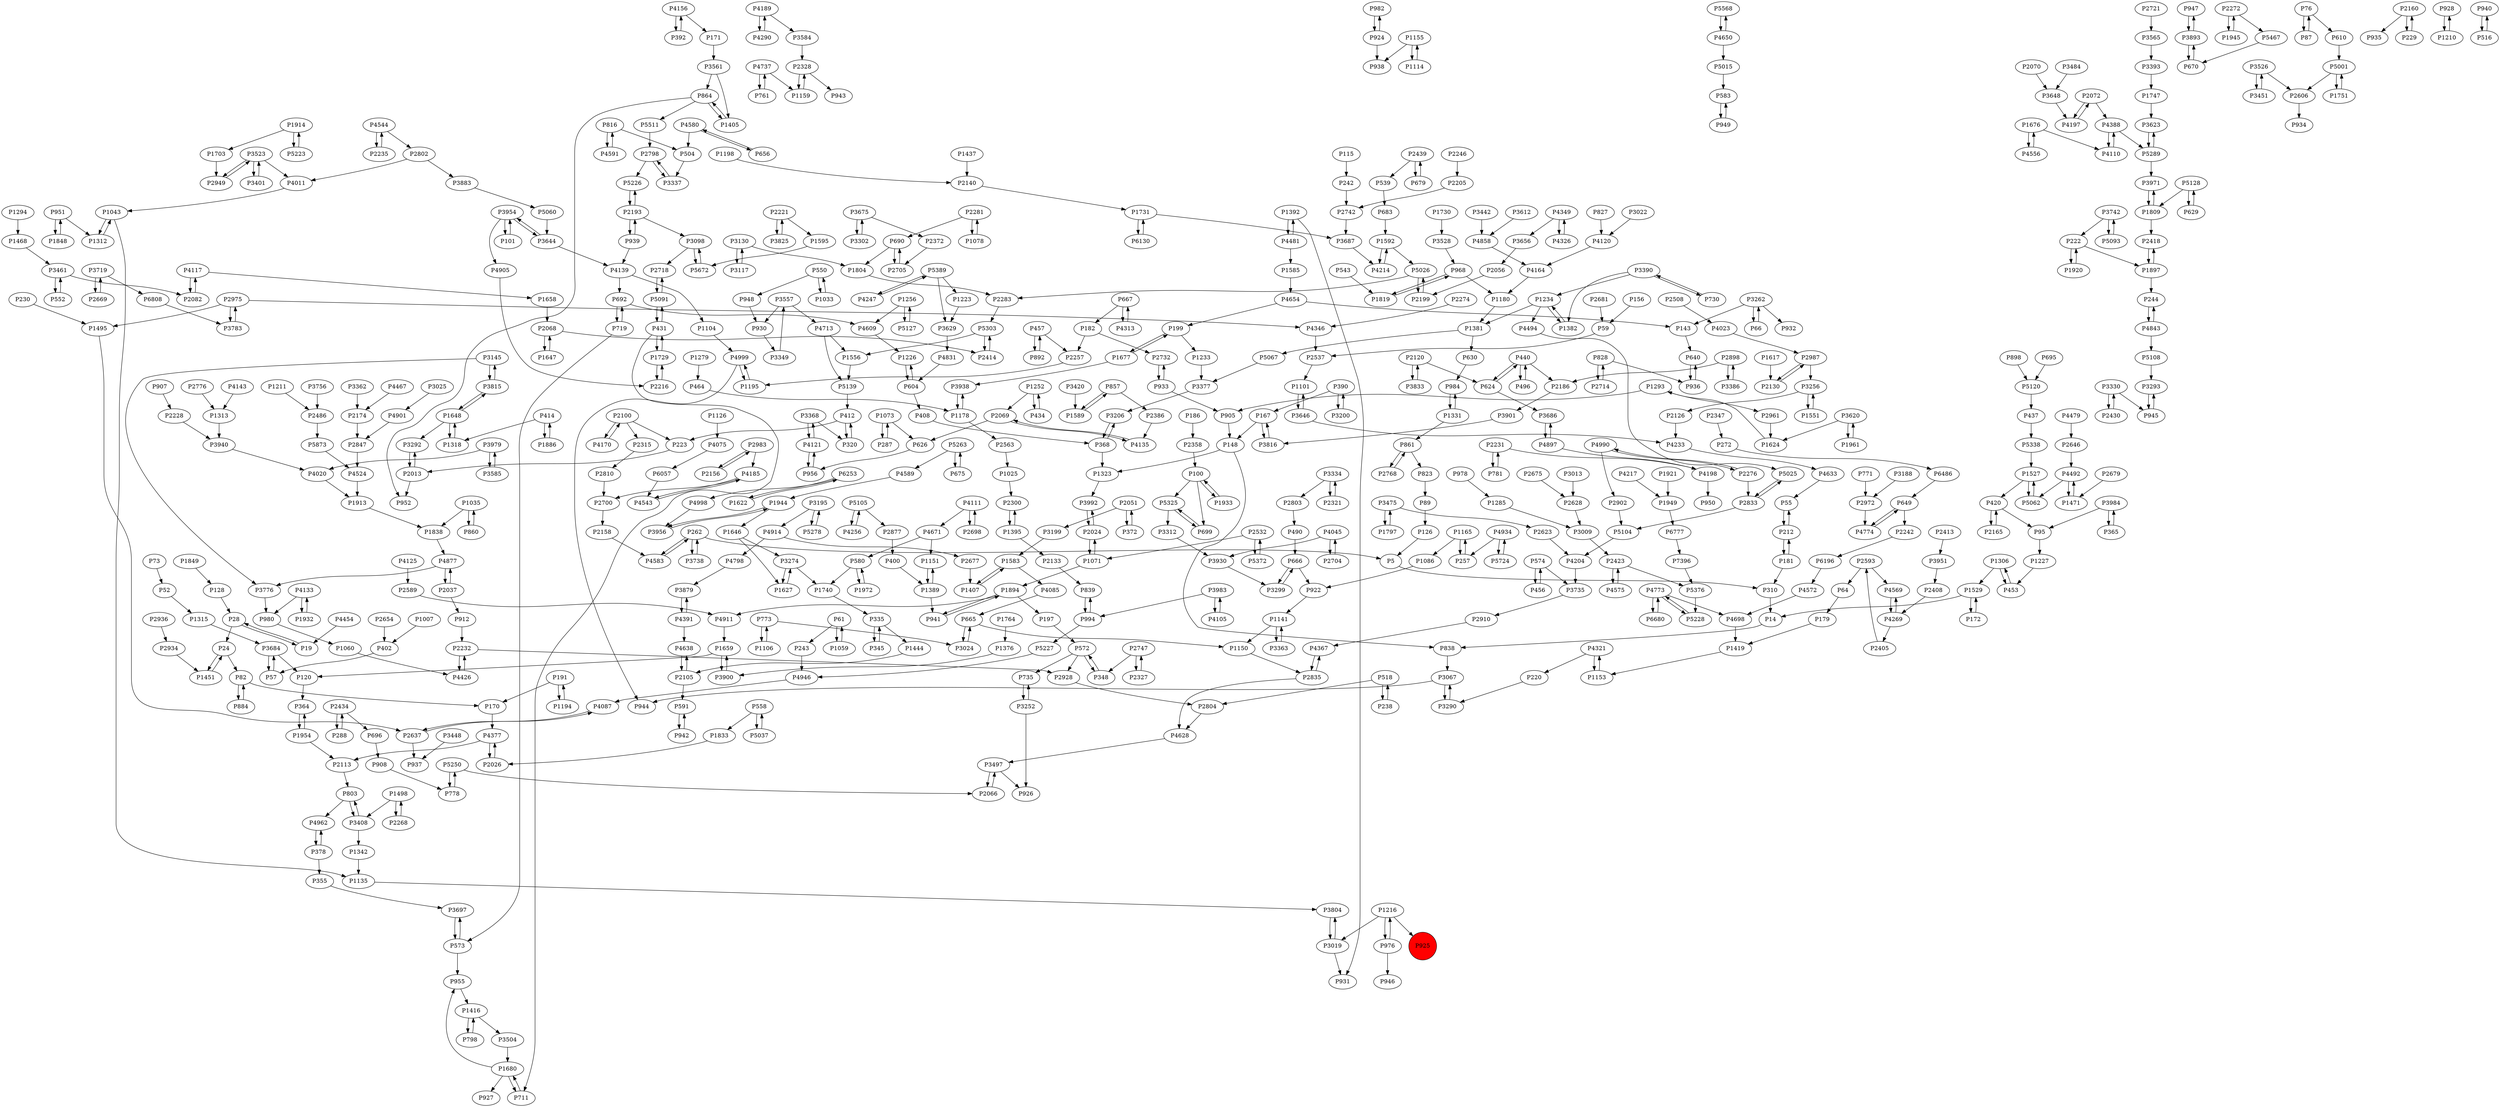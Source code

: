 digraph {
	P3523 -> P2949
	P181 -> P310
	P6196 -> P4572
	P1211 -> P2486
	P823 -> P89
	P4133 -> P1932
	P1498 -> P3408
	P1921 -> P1949
	P968 -> P1180
	P1256 -> P5127
	P3188 -> P2972
	P4877 -> P2037
	P1315 -> P3684
	P5873 -> P4524
	P2328 -> P1159
	P5062 -> P1527
	P667 -> P182
	P2358 -> P100
	P816 -> P4591
	P368 -> P1323
	P5303 -> P1556
	P4962 -> P378
	P2802 -> P3883
	P1234 -> P4494
	P2037 -> P912
	P6680 -> P4773
	P666 -> P3299
	P2300 -> P1395
	P4143 -> P1313
	P355 -> P3697
	P982 -> P924
	P3992 -> P2024
	P1165 -> P257
	P572 -> P735
	P3130 -> P1804
	P4654 -> P199
	P172 -> P1529
	P864 -> P5511
	P4575 -> P2423
	P5568 -> P4650
	P3195 -> P5278
	P3783 -> P2975
	P2327 -> P2747
	P939 -> P2193
	P4481 -> P1585
	P907 -> P2228
	P816 -> P504
	P1646 -> P3274
	P490 -> P666
	P181 -> P212
	P1007 -> P402
	P167 -> P148
	P839 -> P994
	P574 -> P456
	P1747 -> P3623
	P2804 -> P4628
	P1848 -> P951
	P3620 -> P1624
	P1216 -> P3019
	P3067 -> P944
	P665 -> P1150
	P4197 -> P2072
	P3475 -> P1797
	P1252 -> P434
	P14 -> P838
	P4020 -> P1913
	P3954 -> P101
	P2747 -> P2327
	P1676 -> P4556
	P1804 -> P2283
	P1416 -> P3504
	P922 -> P1141
	P3648 -> P4197
	P1234 -> P1381
	P4773 -> P4698
	P2700 -> P2158
	P4391 -> P4638
	P4999 -> P1195
	P2231 -> P4198
	P5128 -> P1809
	P3900 -> P1659
	P2130 -> P2987
	P4075 -> P6057
	P2276 -> P4990
	P3719 -> P6808
	P905 -> P148
	P4377 -> P2113
	P3408 -> P1342
	P1059 -> P61
	P4544 -> P2802
	P364 -> P1954
	P5325 -> P699
	P696 -> P908
	P3302 -> P3675
	P947 -> P3893
	P3883 -> P5060
	P1894 -> P197
	P2056 -> P2199
	P335 -> P1444
	P2232 -> P2928
	P3461 -> P552
	P6777 -> P7396
	P3646 -> P4233
	P1216 -> P976
	P558 -> P5037
	P3024 -> P665
	P3401 -> P3523
	P5325 -> P3312
	P128 -> P28
	P4990 -> P2902
	P1331 -> P984
	P1809 -> P2418
	P420 -> P2165
	P1389 -> P1151
	P2439 -> P539
	P5139 -> P412
	P4087 -> P2637
	P778 -> P5250
	P2070 -> P3648
	P5263 -> P4589
	P6253 -> P1622
	P5250 -> P2066
	P761 -> P4737
	P3951 -> P2408
	P2705 -> P690
	P1894 -> P941
	P1954 -> P2113
	P1897 -> P2418
	P2221 -> P1595
	P3199 -> P1583
	P1551 -> P3256
	P3776 -> P980
	P1914 -> P1703
	P4583 -> P262
	P238 -> P518
	P440 -> P496
	P3022 -> P4120
	P3274 -> P1627
	P4125 -> P2589
	P2681 -> P59
	P1437 -> P2140
	P951 -> P1848
	P3620 -> P1961
	P1392 -> P931
	P1086 -> P922
	P827 -> P4120
	P3504 -> P1680
	P2949 -> P3523
	P5060 -> P3644
	P414 -> P1318
	P3526 -> P2606
	P2423 -> P4575
	P1153 -> P4321
	P4367 -> P2835
	P4217 -> P1949
	P2637 -> P4087
	P1731 -> P3687
	P4117 -> P2082
	P431 -> P1729
	P1897 -> P244
	P719 -> P573
	P4349 -> P4326
	P4737 -> P761
	P2532 -> P5372
	P126 -> P5
	P262 -> P5
	P66 -> P3262
	P4120 -> P4164
	P2120 -> P624
	P4256 -> P5105
	P1658 -> P2068
	P994 -> P5227
	P2961 -> P1624
	P666 -> P922
	P4650 -> P5568
	P156 -> P59
	P179 -> P1419
	P412 -> P223
	P912 -> P2232
	P984 -> P1331
	P5120 -> P437
	P3644 -> P3954
	P4773 -> P6680
	P3738 -> P262
	P1073 -> P287
	P504 -> P3337
	P89 -> P126
	P2623 -> P4204
	P378 -> P4962
	P665 -> P3024
	P3497 -> P926
	P4214 -> P1592
	P5037 -> P558
	P1155 -> P938
	P3262 -> P143
	P1622 -> P6253
	P955 -> P1416
	P1071 -> P1894
	P1216 -> P925
	P4269 -> P4569
	P4650 -> P5015
	P2835 -> P4367
	P220 -> P3290
	P5001 -> P2606
	P4798 -> P3879
	P864 -> P952
	P2563 -> P1025
	P3130 -> P3117
	P1729 -> P431
	P3557 -> P930
	P580 -> P1740
	P994 -> P839
	P59 -> P2537
	P437 -> P5338
	P100 -> P1933
	P4633 -> P55
	P860 -> P1035
	P626 -> P956
	P5026 -> P2199
	P2105 -> P4638
	P242 -> P2742
	P5226 -> P2193
	P496 -> P440
	P2268 -> P1498
	P1306 -> P1529
	P4698 -> P1419
	P1312 -> P1043
	P649 -> P2242
	P3337 -> P2798
	P2231 -> P781
	P2975 -> P1495
	P3013 -> P2628
	P1331 -> P861
	P272 -> P6486
	P390 -> P167
	P4524 -> P1913
	P101 -> P3954
	P5278 -> P3195
	P4544 -> P2235
	P976 -> P946
	P949 -> P583
	P453 -> P1306
	P148 -> P838
	P3117 -> P3130
	P640 -> P936
	P4045 -> P3930
	P3526 -> P3451
	P412 -> P320
	P1648 -> P3292
	P4934 -> P257
	P5025 -> P2833
	P857 -> P1589
	P3684 -> P120
	P3312 -> P3930
	P2798 -> P3337
	P4139 -> P692
	P604 -> P1226
	P1468 -> P3461
	P1527 -> P5062
	P64 -> P179
	P4492 -> P1471
	P4946 -> P4087
	P4189 -> P4290
	P1944 -> P1646
	P884 -> P82
	P1659 -> P3900
	P5511 -> P2798
	P3938 -> P1178
	P1381 -> P5067
	P735 -> P3252
	P4638 -> P2105
	P82 -> P884
	P1419 -> P1153
	P2205 -> P2742
	P1223 -> P3629
	P573 -> P3697
	P1740 -> P335
	P803 -> P4962
	P4198 -> P950
	P3979 -> P3585
	P1933 -> P100
	P5372 -> P2532
	P3448 -> P937
	P1849 -> P128
	P2486 -> P5873
	P5067 -> P3377
	P4170 -> P2100
	P1060 -> P4426
	P4831 -> P604
	P1234 -> P1382
	P3475 -> P2623
	P4713 -> P1556
	P3686 -> P4897
	P4426 -> P2232
	P1498 -> P2268
	P4843 -> P244
	P2975 -> P4346
	P930 -> P3349
	P3697 -> P573
	P3009 -> P2423
	P649 -> P4774
	P440 -> P2186
	P3984 -> P365
	P244 -> P4843
	P1676 -> P4110
	P2158 -> P4583
	P2069 -> P626
	P2593 -> P64
	P583 -> P949
	P1141 -> P1150
	P1195 -> P4999
	P3393 -> P1747
	P1527 -> P420
	P2160 -> P935
	P4377 -> P2026
	P1382 -> P1234
	P1680 -> P955
	P2156 -> P2983
	P2408 -> P4269
	P1932 -> P4133
	P667 -> P4313
	P87 -> P76
	P924 -> P982
	P2877 -> P400
	P3200 -> P390
	P3256 -> P2126
	P798 -> P1416
	P1627 -> P3274
	P1025 -> P2300
	P3585 -> P3979
	P3719 -> P2669
	P3893 -> P670
	P2898 -> P2186
	P1405 -> P864
	P771 -> P2972
	P941 -> P1894
	P580 -> P1972
	P1178 -> P3938
	P5091 -> P2718
	P936 -> P640
	P1914 -> P5223
	P5228 -> P4773
	P4110 -> P4388
	P288 -> P2434
	P4313 -> P667
	P390 -> P3200
	P2898 -> P3386
	P2013 -> P3292
	P4105 -> P3983
	P1227 -> P453
	P4591 -> P816
	P3274 -> P1740
	P4185 -> P4543
	P4388 -> P4110
	P2810 -> P2700
	P1617 -> P2130
	P2276 -> P2833
	P1141 -> P3363
	P2413 -> P3951
	P1797 -> P3475
	P3330 -> P2430
	P1659 -> P120
	P3293 -> P945
	P1165 -> P1086
	P229 -> P2160
	P440 -> P624
	P4139 -> P1104
	P2193 -> P3098
	P1106 -> P773
	P2113 -> P803
	P2936 -> P2934
	P5105 -> P2877
	P171 -> P3561
	P730 -> P3390
	P3983 -> P994
	P61 -> P243
	P4858 -> P4164
	P186 -> P2358
	P5105 -> P4256
	P1043 -> P1312
	P2669 -> P3719
	P57 -> P3684
	P670 -> P3893
	P1256 -> P4609
	P692 -> P4609
	P5389 -> P1223
	P1589 -> P857
	P1178 -> P2563
	P4185 -> P2700
	P230 -> P1495
	P3612 -> P4858
	P610 -> P5001
	P4133 -> P980
	P2835 -> P4628
	P2281 -> P690
	P392 -> P4156
	P624 -> P440
	P2246 -> P2205
	P2072 -> P4388
	P550 -> P948
	P4135 -> P2069
	P1529 -> P172
	P5724 -> P4934
	P4609 -> P1226
	P3684 -> P57
	P4905 -> P2216
	P2105 -> P591
	P2120 -> P3833
	P6486 -> P649
	P4990 -> P2276
	P4204 -> P3735
	P1819 -> P968
	P1920 -> P222
	P2589 -> P4911
	P4326 -> P4349
	P1471 -> P4492
	P2910 -> P4367
	P348 -> P572
	P4346 -> P2537
	P4774 -> P649
	P3386 -> P2898
	P1945 -> P2272
	P100 -> P699
	P2532 -> P1071
	P552 -> P3461
	P1751 -> P5001
	P3816 -> P167
	P3979 -> P4020
	P942 -> P591
	P861 -> P2768
	P2283 -> P5303
	P420 -> P95
	P5128 -> P629
	P572 -> P348
	P550 -> P1033
	P3954 -> P3644
	P3098 -> P2718
	P457 -> P892
	P2051 -> P3199
	P335 -> P345
	P4290 -> P4189
	P2646 -> P4492
	P1677 -> P199
	P3833 -> P2120
	P5223 -> P1914
	P4543 -> P4185
	P2013 -> P952
	P1294 -> P1468
	P1395 -> P2133
	P773 -> P3024
	P115 -> P242
	P3408 -> P803
	P457 -> P2257
	P3390 -> P730
	P543 -> P1819
	P199 -> P1677
	P2714 -> P828
	P2100 -> P4170
	P4934 -> P5724
	P1583 -> P1407
	P4999 -> P944
	P5 -> P310
	P372 -> P2051
	P3879 -> P4391
	P3523 -> P3401
	P838 -> P3067
	P857 -> P2386
	P3390 -> P1234
	P2654 -> P402
	P1194 -> P191
	P2704 -> P4045
	P1180 -> P1381
	P1318 -> P1648
	P2637 -> P937
	P1886 -> P414
	P3451 -> P3526
	P3362 -> P2174
	P1729 -> P2216
	P3940 -> P4020
	P2199 -> P5026
	P4454 -> P19
	P1894 -> P4911
	P400 -> P1389
	P4164 -> P1180
	P3262 -> P932
	P3971 -> P1809
	P3984 -> P95
	P2216 -> P1729
	P197 -> P572
	P1838 -> P4877
	P3256 -> P1551
	P573 -> P955
	P2987 -> P2130
	P3368 -> P320
	P2281 -> P1078
	P2434 -> P696
	P3815 -> P1648
	P1647 -> P2068
	P414 -> P1886
	P2983 -> P4185
	P3334 -> P2803
	P1730 -> P3528
	P2386 -> P4135
	P2802 -> P4011
	P3290 -> P3067
	P5108 -> P3293
	P1703 -> P2949
	P95 -> P1227
	P1556 -> P5139
	P1252 -> P2069
	P5127 -> P1256
	P1381 -> P630
	P3687 -> P4214
	P2833 -> P5025
	P864 -> P1405
	P28 -> P24
	P148 -> P1323
	P100 -> P5325
	P1101 -> P3646
	P2372 -> P2705
	P1279 -> P464
	P4391 -> P3879
	P1949 -> P6777
	P52 -> P1315
	P4247 -> P5389
	P4349 -> P3656
	P951 -> P1312
	P1306 -> P453
	P2439 -> P679
	P5289 -> P3623
	P3584 -> P2328
	P933 -> P2732
	P2024 -> P3992
	P6253 -> P4998
	P2718 -> P5091
	P518 -> P2804
	P1764 -> P1376
	P3195 -> P4914
	P695 -> P5120
	P4998 -> P3956
	P2193 -> P939
	P5376 -> P5228
	P4877 -> P3776
	P892 -> P457
	P4388 -> P5289
	P1648 -> P1318
	P1293 -> P2961
	P368 -> P3206
	P1451 -> P24
	P3067 -> P3290
	P76 -> P87
	P3557 -> P4713
	P1126 -> P4075
	P320 -> P412
	P402 -> P57
	P629 -> P5128
	P690 -> P1804
	P3420 -> P1589
	P3565 -> P3393
	P2742 -> P3687
	P4589 -> P1944
	P3815 -> P3145
	P4111 -> P2698
	P61 -> P1059
	P3954 -> P4905
	P1226 -> P604
	P1677 -> P3938
	P4321 -> P220
	P4045 -> P2704
	P683 -> P1592
	P3528 -> P968
	P5026 -> P2283
	P1416 -> P798
	P2328 -> P943
	P2776 -> P1313
	P4556 -> P1676
	P434 -> P1252
	P199 -> P1233
	P1293 -> P905
	P1198 -> P2140
	P5338 -> P1527
	P2698 -> P4111
	P4580 -> P504
	P5467 -> P670
	P2537 -> P1101
	P7396 -> P5376
	P3893 -> P947
	P2798 -> P5226
	P5303 -> P2414
	P257 -> P1165
	P3363 -> P1141
	P3145 -> P3815
	P3377 -> P3206
	P3735 -> P2910
	P1150 -> P2835
	P978 -> P1285
	P4773 -> P5228
	P5289 -> P3971
	P3675 -> P3302
	P3098 -> P5672
	P4914 -> P2677
	P2405 -> P2593
	P1114 -> P1155
	P287 -> P1073
	P2902 -> P5104
	P2221 -> P3825
	P908 -> P778
	P1033 -> P550
	P2228 -> P3940
	P3956 -> P1944
	P2508 -> P4023
	P5104 -> P4204
	P456 -> P574
	P3025 -> P4901
	P2174 -> P2847
	P1495 -> P2637
	P624 -> P3686
	P2082 -> P4117
	P1395 -> P2300
	P3019 -> P931
	P956 -> P4121
	P1583 -> P4085
	P4494 -> P5025
	P939 -> P4139
	P692 -> P719
	P656 -> P4580
	P2803 -> P490
	P3742 -> P222
	P1135 -> P3804
	P1624 -> P1293
	P948 -> P930
	P1285 -> P3009
	P4156 -> P392
	P1646 -> P1627
	P76 -> P610
	P1592 -> P4214
	P3825 -> P2221
	P167 -> P3816
	P1313 -> P3940
	P4897 -> P3686
	P928 -> P1210
	P3561 -> P1405
	P191 -> P1194
	P5250 -> P778
	P2677 -> P1407
	P2847 -> P4524
	P898 -> P5120
	P464 -> P1178
	P3756 -> P2486
	P2983 -> P2156
	P2024 -> P1071
	P19 -> P28
	P4911 -> P1659
	P2972 -> P4774
	P212 -> P181
	P4479 -> P2646
	P2068 -> P2414
	P2593 -> P4569
	P5015 -> P583
	P2768 -> P861
	P591 -> P942
	P3299 -> P666
	P3330 -> P945
	P6808 -> P3783
	P1585 -> P4654
	P222 -> P1897
	P3901 -> P3816
	P3644 -> P4139
	P2232 -> P4426
	P170 -> P4377
	P539 -> P683
	P1592 -> P5026
	P2679 -> P1471
	P5389 -> P4247
	P3675 -> P2372
	P2100 -> P2315
	P2069 -> P4135
	P24 -> P1451
	P431 -> P711
	P690 -> P2705
	P1233 -> P3377
	P2274 -> P4346
	P675 -> P5263
	P5389 -> P3629
	P2242 -> P6196
	P5093 -> P3742
	P3349 -> P3557
	P3561 -> P864
	P5001 -> P1751
	P143 -> P640
	P4269 -> P2405
	P2165 -> P420
	P4628 -> P3497
	P28 -> P19
	P1323 -> P3992
	P4023 -> P2987
	P4671 -> P1151
	P2100 -> P223
	P3145 -> P3776
	P3368 -> P4121
	P2721 -> P3565
	P6130 -> P1731
	P1648 -> P3815
	P2430 -> P3330
	P5263 -> P675
	P1392 -> P4481
	P2272 -> P5467
	P2732 -> P933
	P699 -> P5325
	P1833 -> P2026
	P3461 -> P2082
	P2833 -> P5104
	P4121 -> P3368
	P4121 -> P956
	P1954 -> P364
	P773 -> P1106
	P3497 -> P2066
	P3206 -> P368
	P4481 -> P1392
	P3523 -> P4011
	P2051 -> P372
	P1159 -> P2328
	P1151 -> P1389
	P191 -> P170
	P262 -> P4583
	P182 -> P2257
	P73 -> P52
	P4085 -> P665
	P1071 -> P2024
	P5091 -> P431
	P2193 -> P5226
	P5227 -> P4946
	P4572 -> P4698
	P1035 -> P860
	P945 -> P3293
	P2272 -> P1945
	P4671 -> P580
	P408 -> P368
	P2068 -> P1647
	P803 -> P3408
	P3629 -> P4831
	P4569 -> P4269
	P940 -> P516
	P630 -> P984
	P968 -> P1819
	P2418 -> P1897
	P2321 -> P3334
	P4901 -> P2847
	P120 -> P364
	P3623 -> P5289
	P4492 -> P5062
	P2928 -> P2804
	P2747 -> P348
	P1342 -> P1135
	P365 -> P3984
	P3484 -> P3648
	P516 -> P940
	P2072 -> P4197
	P3930 -> P3299
	P3292 -> P2013
	P4111 -> P4671
	P1155 -> P1114
	P4189 -> P3584
	P2423 -> P5376
	P1210 -> P928
	P345 -> P335
	P2347 -> P272
	P243 -> P4946
	P2037 -> P4877
	P182 -> P2732
	P1944 -> P3956
	P3334 -> P2321
	P3804 -> P3019
	P4321 -> P1153
	P1731 -> P6130
	P1035 -> P1838
	P558 -> P1833
	P212 -> P55
	P24 -> P82
	P980 -> P1060
	P719 -> P692
	P4843 -> P5108
	P828 -> P936
	P4117 -> P1658
	P976 -> P1216
	P2434 -> P288
	P3252 -> P926
	P2066 -> P3497
	P781 -> P2231
	P2414 -> P5303
	P3742 -> P5093
	P2987 -> P3256
	P4654 -> P143
	P2934 -> P1451
	P1043 -> P1135
	P828 -> P2714
	P2235 -> P4544
	P4713 -> P5139
	P3442 -> P4858
	P1961 -> P3620
	P4011 -> P1043
	P431 -> P5091
	P924 -> P938
	P2126 -> P4233
	P518 -> P238
	P4156 -> P171
	P2140 -> P1731
	P1595 -> P5672
	P679 -> P2439
	P572 -> P2928
	P3390 -> P1382
	P1389 -> P941
	P3646 -> P1101
	P1680 -> P927
	P4737 -> P1159
	P3252 -> P735
	P1104 -> P4999
	P4233 -> P4633
	P2160 -> P229
	P3019 -> P3804
	P3983 -> P4105
	P3656 -> P2056
	P2257 -> P1195
	P711 -> P1680
	P310 -> P14
	P604 -> P408
	P2675 -> P2628
	P1444 -> P2105
	P2186 -> P3901
	P1078 -> P2281
	P4580 -> P656
	P1809 -> P3971
	P2606 -> P934
	P1529 -> P14
	P1972 -> P580
	P2315 -> P2810
	P262 -> P3738
	P1680 -> P711
	P55 -> P212
	P1376 -> P3900
	P82 -> P170
	P4897 -> P4198
	P222 -> P1920
	P223 -> P2013
	P933 -> P905
	P378 -> P355
	P2975 -> P3783
	P3262 -> P66
	P1073 -> P626
	P1407 -> P1583
	P6057 -> P4543
	P861 -> P823
	P5672 -> P3098
	P2628 -> P3009
	P1913 -> P1838
	P4467 -> P2174
	P4914 -> P4798
	P574 -> P3735
	P2026 -> P4377
	P2133 -> P839
	P925 [shape=circle]
	P925 [style=filled]
	P925 [fillcolor=red]
}